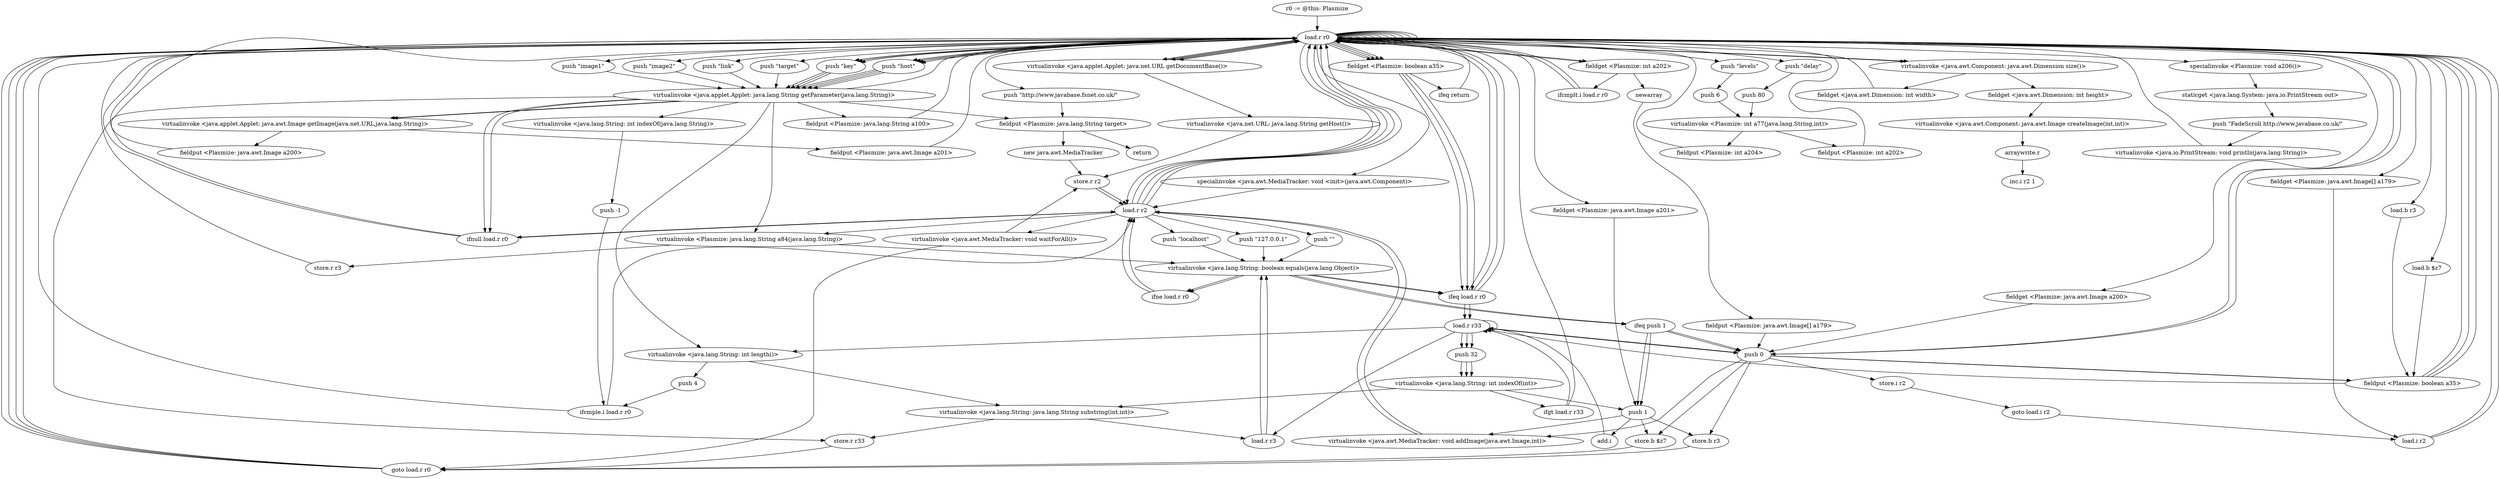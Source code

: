 digraph "" {
    "r0 := @this: Plasmize"
    "load.r r0"
    "r0 := @this: Plasmize"->"load.r r0";
    "load.r r0"->"load.r r0";
    "load.r r0"->"load.r r0";
    "virtualinvoke <java.applet.Applet: java.net.URL getDocumentBase()>"
    "load.r r0"->"virtualinvoke <java.applet.Applet: java.net.URL getDocumentBase()>";
    "virtualinvoke <java.applet.Applet: java.net.URL getDocumentBase()>"->"load.r r0";
    "push \"image1\""
    "load.r r0"->"push \"image1\"";
    "virtualinvoke <java.applet.Applet: java.lang.String getParameter(java.lang.String)>"
    "push \"image1\""->"virtualinvoke <java.applet.Applet: java.lang.String getParameter(java.lang.String)>";
    "virtualinvoke <java.applet.Applet: java.awt.Image getImage(java.net.URL,java.lang.String)>"
    "virtualinvoke <java.applet.Applet: java.lang.String getParameter(java.lang.String)>"->"virtualinvoke <java.applet.Applet: java.awt.Image getImage(java.net.URL,java.lang.String)>";
    "fieldput <Plasmize: java.awt.Image a200>"
    "virtualinvoke <java.applet.Applet: java.awt.Image getImage(java.net.URL,java.lang.String)>"->"fieldput <Plasmize: java.awt.Image a200>";
    "fieldput <Plasmize: java.awt.Image a200>"->"load.r r0";
    "load.r r0"->"load.r r0";
    "load.r r0"->"load.r r0";
    "load.r r0"->"virtualinvoke <java.applet.Applet: java.net.URL getDocumentBase()>";
    "virtualinvoke <java.applet.Applet: java.net.URL getDocumentBase()>"->"load.r r0";
    "push \"image2\""
    "load.r r0"->"push \"image2\"";
    "push \"image2\""->"virtualinvoke <java.applet.Applet: java.lang.String getParameter(java.lang.String)>";
    "virtualinvoke <java.applet.Applet: java.lang.String getParameter(java.lang.String)>"->"virtualinvoke <java.applet.Applet: java.awt.Image getImage(java.net.URL,java.lang.String)>";
    "fieldput <Plasmize: java.awt.Image a201>"
    "virtualinvoke <java.applet.Applet: java.awt.Image getImage(java.net.URL,java.lang.String)>"->"fieldput <Plasmize: java.awt.Image a201>";
    "fieldput <Plasmize: java.awt.Image a201>"->"load.r r0";
    "load.r r0"->"load.r r0";
    "push \"delay\""
    "load.r r0"->"push \"delay\"";
    "push 80"
    "push \"delay\""->"push 80";
    "virtualinvoke <Plasmize: int a77(java.lang.String,int)>"
    "push 80"->"virtualinvoke <Plasmize: int a77(java.lang.String,int)>";
    "fieldput <Plasmize: int a204>"
    "virtualinvoke <Plasmize: int a77(java.lang.String,int)>"->"fieldput <Plasmize: int a204>";
    "fieldput <Plasmize: int a204>"->"load.r r0";
    "load.r r0"->"load.r r0";
    "push \"link\""
    "load.r r0"->"push \"link\"";
    "push \"link\""->"virtualinvoke <java.applet.Applet: java.lang.String getParameter(java.lang.String)>";
    "fieldput <Plasmize: java.lang.String a100>"
    "virtualinvoke <java.applet.Applet: java.lang.String getParameter(java.lang.String)>"->"fieldput <Plasmize: java.lang.String a100>";
    "fieldput <Plasmize: java.lang.String a100>"->"load.r r0";
    "load.r r0"->"load.r r0";
    "push \"target\""
    "load.r r0"->"push \"target\"";
    "push \"target\""->"virtualinvoke <java.applet.Applet: java.lang.String getParameter(java.lang.String)>";
    "fieldput <Plasmize: java.lang.String target>"
    "virtualinvoke <java.applet.Applet: java.lang.String getParameter(java.lang.String)>"->"fieldput <Plasmize: java.lang.String target>";
    "new java.awt.MediaTracker"
    "fieldput <Plasmize: java.lang.String target>"->"new java.awt.MediaTracker";
    "store.r r2"
    "new java.awt.MediaTracker"->"store.r r2";
    "load.r r2"
    "store.r r2"->"load.r r2";
    "load.r r2"->"load.r r0";
    "specialinvoke <java.awt.MediaTracker: void <init>(java.awt.Component)>"
    "load.r r0"->"specialinvoke <java.awt.MediaTracker: void <init>(java.awt.Component)>";
    "specialinvoke <java.awt.MediaTracker: void <init>(java.awt.Component)>"->"load.r r2";
    "load.r r2"->"load.r r0";
    "fieldget <Plasmize: java.awt.Image a200>"
    "load.r r0"->"fieldget <Plasmize: java.awt.Image a200>";
    "push 0"
    "fieldget <Plasmize: java.awt.Image a200>"->"push 0";
    "virtualinvoke <java.awt.MediaTracker: void addImage(java.awt.Image,int)>"
    "push 0"->"virtualinvoke <java.awt.MediaTracker: void addImage(java.awt.Image,int)>";
    "virtualinvoke <java.awt.MediaTracker: void addImage(java.awt.Image,int)>"->"load.r r2";
    "load.r r2"->"load.r r0";
    "fieldget <Plasmize: java.awt.Image a201>"
    "load.r r0"->"fieldget <Plasmize: java.awt.Image a201>";
    "push 1"
    "fieldget <Plasmize: java.awt.Image a201>"->"push 1";
    "push 1"->"virtualinvoke <java.awt.MediaTracker: void addImage(java.awt.Image,int)>";
    "virtualinvoke <java.awt.MediaTracker: void addImage(java.awt.Image,int)>"->"load.r r2";
    "virtualinvoke <java.awt.MediaTracker: void waitForAll()>"
    "load.r r2"->"virtualinvoke <java.awt.MediaTracker: void waitForAll()>";
    "goto load.r r0"
    "virtualinvoke <java.awt.MediaTracker: void waitForAll()>"->"goto load.r r0";
    "goto load.r r0"->"load.r r0";
    "load.r r0"->"load.r r0";
    "push \"levels\""
    "load.r r0"->"push \"levels\"";
    "push 6"
    "push \"levels\""->"push 6";
    "push 6"->"virtualinvoke <Plasmize: int a77(java.lang.String,int)>";
    "fieldput <Plasmize: int a202>"
    "virtualinvoke <Plasmize: int a77(java.lang.String,int)>"->"fieldput <Plasmize: int a202>";
    "fieldput <Plasmize: int a202>"->"load.r r0";
    "load.r r0"->"load.r r0";
    "fieldget <Plasmize: int a202>"
    "load.r r0"->"fieldget <Plasmize: int a202>";
    "newarray"
    "fieldget <Plasmize: int a202>"->"newarray";
    "fieldput <Plasmize: java.awt.Image[] a179>"
    "newarray"->"fieldput <Plasmize: java.awt.Image[] a179>";
    "fieldput <Plasmize: java.awt.Image[] a179>"->"push 0";
    "store.i r2"
    "push 0"->"store.i r2";
    "goto load.i r2"
    "store.i r2"->"goto load.i r2";
    "load.i r2"
    "goto load.i r2"->"load.i r2";
    "load.i r2"->"load.r r0";
    "load.r r0"->"fieldget <Plasmize: int a202>";
    "ifcmplt.i load.r r0"
    "fieldget <Plasmize: int a202>"->"ifcmplt.i load.r r0";
    "ifcmplt.i load.r r0"->"load.r r0";
    "specialinvoke <Plasmize: void a206()>"
    "load.r r0"->"specialinvoke <Plasmize: void a206()>";
    "staticget <java.lang.System: java.io.PrintStream out>"
    "specialinvoke <Plasmize: void a206()>"->"staticget <java.lang.System: java.io.PrintStream out>";
    "push \"FadeScroll http://www.javabase.co.uk/\""
    "staticget <java.lang.System: java.io.PrintStream out>"->"push \"FadeScroll http://www.javabase.co.uk/\"";
    "virtualinvoke <java.io.PrintStream: void println(java.lang.String)>"
    "push \"FadeScroll http://www.javabase.co.uk/\""->"virtualinvoke <java.io.PrintStream: void println(java.lang.String)>";
    "virtualinvoke <java.io.PrintStream: void println(java.lang.String)>"->"load.r r0";
    "load.r r0"->"virtualinvoke <java.applet.Applet: java.net.URL getDocumentBase()>";
    "virtualinvoke <java.net.URL: java.lang.String getHost()>"
    "virtualinvoke <java.applet.Applet: java.net.URL getDocumentBase()>"->"virtualinvoke <java.net.URL: java.lang.String getHost()>";
    "virtualinvoke <java.net.URL: java.lang.String getHost()>"->"store.r r2";
    "store.r r2"->"load.r r2";
    "ifnull load.r r0"
    "load.r r2"->"ifnull load.r r0";
    "ifnull load.r r0"->"load.r r2";
    "push \"localhost\""
    "load.r r2"->"push \"localhost\"";
    "virtualinvoke <java.lang.String: boolean equals(java.lang.Object)>"
    "push \"localhost\""->"virtualinvoke <java.lang.String: boolean equals(java.lang.Object)>";
    "ifne load.r r0"
    "virtualinvoke <java.lang.String: boolean equals(java.lang.Object)>"->"ifne load.r r0";
    "ifne load.r r0"->"load.r r2";
    "push \"127.0.0.1\""
    "load.r r2"->"push \"127.0.0.1\"";
    "push \"127.0.0.1\""->"virtualinvoke <java.lang.String: boolean equals(java.lang.Object)>";
    "virtualinvoke <java.lang.String: boolean equals(java.lang.Object)>"->"ifne load.r r0";
    "ifne load.r r0"->"load.r r2";
    "push \"\""
    "load.r r2"->"push \"\"";
    "push \"\""->"virtualinvoke <java.lang.String: boolean equals(java.lang.Object)>";
    "ifeq load.r r0"
    "virtualinvoke <java.lang.String: boolean equals(java.lang.Object)>"->"ifeq load.r r0";
    "ifeq load.r r0"->"load.r r0";
    "load.r r0"->"push 0";
    "fieldput <Plasmize: boolean a35>"
    "push 0"->"fieldput <Plasmize: boolean a35>";
    "fieldput <Plasmize: boolean a35>"->"load.r r0";
    "push \"key\""
    "load.r r0"->"push \"key\"";
    "push \"key\""->"virtualinvoke <java.applet.Applet: java.lang.String getParameter(java.lang.String)>";
    "virtualinvoke <java.applet.Applet: java.lang.String getParameter(java.lang.String)>"->"ifnull load.r r0";
    "ifnull load.r r0"->"load.r r0";
    "load.r r0"->"load.r r2";
    "virtualinvoke <Plasmize: java.lang.String a84(java.lang.String)>"
    "load.r r2"->"virtualinvoke <Plasmize: java.lang.String a84(java.lang.String)>";
    "store.r r3"
    "virtualinvoke <Plasmize: java.lang.String a84(java.lang.String)>"->"store.r r3";
    "store.r r3"->"load.r r0";
    "load.r r0"->"push \"key\"";
    "push \"key\""->"virtualinvoke <java.applet.Applet: java.lang.String getParameter(java.lang.String)>";
    "store.r r33"
    "virtualinvoke <java.applet.Applet: java.lang.String getParameter(java.lang.String)>"->"store.r r33";
    "store.r r33"->"goto load.r r0";
    "goto load.r r0"->"load.r r0";
    "fieldget <Plasmize: boolean a35>"
    "load.r r0"->"fieldget <Plasmize: boolean a35>";
    "fieldget <Plasmize: boolean a35>"->"ifeq load.r r0";
    "load.r r33"
    "ifeq load.r r0"->"load.r r33";
    "push 32"
    "load.r r33"->"push 32";
    "virtualinvoke <java.lang.String: int indexOf(int)>"
    "push 32"->"virtualinvoke <java.lang.String: int indexOf(int)>";
    "ifgt load.r r33"
    "virtualinvoke <java.lang.String: int indexOf(int)>"->"ifgt load.r r33";
    "ifgt load.r r33"->"load.r r0";
    "load.r r0"->"fieldget <Plasmize: boolean a35>";
    "fieldget <Plasmize: boolean a35>"->"ifeq load.r r0";
    "ifeq load.r r0"->"load.r r33";
    "load.r r3"
    "load.r r33"->"load.r r3";
    "load.r r3"->"virtualinvoke <java.lang.String: boolean equals(java.lang.Object)>";
    "ifeq push 1"
    "virtualinvoke <java.lang.String: boolean equals(java.lang.Object)>"->"ifeq push 1";
    "ifeq push 1"->"push 0";
    "store.b r3"
    "push 0"->"store.b r3";
    "store.b r3"->"goto load.r r0";
    "goto load.r r0"->"load.r r0";
    "load.b r3"
    "load.r r0"->"load.b r3";
    "load.b r3"->"fieldput <Plasmize: boolean a35>";
    "fieldput <Plasmize: boolean a35>"->"load.r r0";
    "load.r r0"->"fieldget <Plasmize: boolean a35>";
    "fieldget <Plasmize: boolean a35>"->"ifeq load.r r0";
    "ifeq load.r r0"->"load.r r0";
    "push \"host\""
    "load.r r0"->"push \"host\"";
    "push \"host\""->"virtualinvoke <java.applet.Applet: java.lang.String getParameter(java.lang.String)>";
    "virtualinvoke <java.applet.Applet: java.lang.String getParameter(java.lang.String)>"->"ifnull load.r r0";
    "ifnull load.r r0"->"load.r r0";
    "load.r r0"->"push \"host\"";
    "push \"host\""->"virtualinvoke <java.applet.Applet: java.lang.String getParameter(java.lang.String)>";
    "virtualinvoke <java.lang.String: int length()>"
    "virtualinvoke <java.applet.Applet: java.lang.String getParameter(java.lang.String)>"->"virtualinvoke <java.lang.String: int length()>";
    "push 4"
    "virtualinvoke <java.lang.String: int length()>"->"push 4";
    "ifcmple.i load.r r0"
    "push 4"->"ifcmple.i load.r r0";
    "ifcmple.i load.r r0"->"load.r r2";
    "load.r r2"->"load.r r0";
    "load.r r0"->"push \"host\"";
    "push \"host\""->"virtualinvoke <java.applet.Applet: java.lang.String getParameter(java.lang.String)>";
    "virtualinvoke <java.lang.String: int indexOf(java.lang.String)>"
    "virtualinvoke <java.applet.Applet: java.lang.String getParameter(java.lang.String)>"->"virtualinvoke <java.lang.String: int indexOf(java.lang.String)>";
    "push -1"
    "virtualinvoke <java.lang.String: int indexOf(java.lang.String)>"->"push -1";
    "push -1"->"ifcmple.i load.r r0";
    "ifcmple.i load.r r0"->"load.r r0";
    "load.r r0"->"push \"key\"";
    "push \"key\""->"virtualinvoke <java.applet.Applet: java.lang.String getParameter(java.lang.String)>";
    "virtualinvoke <java.applet.Applet: java.lang.String getParameter(java.lang.String)>"->"load.r r0";
    "load.r r0"->"load.r r0";
    "load.r r0"->"push \"host\"";
    "push \"host\""->"virtualinvoke <java.applet.Applet: java.lang.String getParameter(java.lang.String)>";
    "virtualinvoke <java.applet.Applet: java.lang.String getParameter(java.lang.String)>"->"virtualinvoke <Plasmize: java.lang.String a84(java.lang.String)>";
    "virtualinvoke <Plasmize: java.lang.String a84(java.lang.String)>"->"virtualinvoke <java.lang.String: boolean equals(java.lang.Object)>";
    "virtualinvoke <java.lang.String: boolean equals(java.lang.Object)>"->"ifeq load.r r0";
    "ifeq load.r r0"->"load.r r0";
    "load.r r0"->"push 0";
    "push 0"->"fieldput <Plasmize: boolean a35>";
    "fieldput <Plasmize: boolean a35>"->"load.r r0";
    "load.r r0"->"fieldget <Plasmize: boolean a35>";
    "ifeq return"
    "fieldget <Plasmize: boolean a35>"->"ifeq return";
    "ifeq return"->"load.r r0";
    "push \"http://www.javabase.fsnet.co.uk/\""
    "load.r r0"->"push \"http://www.javabase.fsnet.co.uk/\"";
    "push \"http://www.javabase.fsnet.co.uk/\""->"fieldput <Plasmize: java.lang.String target>";
    "return"
    "fieldput <Plasmize: java.lang.String target>"->"return";
    "ifeq push 1"->"push 1";
    "push 1"->"store.b r3";
    "ifgt load.r r33"->"load.r r33";
    "load.r r33"->"push 0";
    "push 0"->"load.r r33";
    "load.r r33"->"push 32";
    "push 32"->"virtualinvoke <java.lang.String: int indexOf(int)>";
    "virtualinvoke <java.lang.String: java.lang.String substring(int,int)>"
    "virtualinvoke <java.lang.String: int indexOf(int)>"->"virtualinvoke <java.lang.String: java.lang.String substring(int,int)>";
    "virtualinvoke <java.lang.String: java.lang.String substring(int,int)>"->"load.r r3";
    "load.r r3"->"virtualinvoke <java.lang.String: boolean equals(java.lang.Object)>";
    "virtualinvoke <java.lang.String: boolean equals(java.lang.Object)>"->"ifeq push 1";
    "ifeq push 1"->"push 0";
    "store.b $z7"
    "push 0"->"store.b $z7";
    "store.b $z7"->"goto load.r r0";
    "goto load.r r0"->"load.r r0";
    "load.b $z7"
    "load.r r0"->"load.b $z7";
    "load.b $z7"->"fieldput <Plasmize: boolean a35>";
    "fieldput <Plasmize: boolean a35>"->"load.r r33";
    "load.r r33"->"load.r r33";
    "load.r r33"->"push 32";
    "push 32"->"virtualinvoke <java.lang.String: int indexOf(int)>";
    "virtualinvoke <java.lang.String: int indexOf(int)>"->"push 1";
    "add.i"
    "push 1"->"add.i";
    "add.i"->"load.r r33";
    "load.r r33"->"virtualinvoke <java.lang.String: int length()>";
    "virtualinvoke <java.lang.String: int length()>"->"virtualinvoke <java.lang.String: java.lang.String substring(int,int)>";
    "virtualinvoke <java.lang.String: java.lang.String substring(int,int)>"->"store.r r33";
    "ifeq push 1"->"push 1";
    "push 1"->"store.b $z7";
    "ifcmplt.i load.r r0"->"load.r r0";
    "fieldget <Plasmize: java.awt.Image[] a179>"
    "load.r r0"->"fieldget <Plasmize: java.awt.Image[] a179>";
    "fieldget <Plasmize: java.awt.Image[] a179>"->"load.i r2";
    "load.i r2"->"load.r r0";
    "load.r r0"->"load.r r0";
    "virtualinvoke <java.awt.Component: java.awt.Dimension size()>"
    "load.r r0"->"virtualinvoke <java.awt.Component: java.awt.Dimension size()>";
    "fieldget <java.awt.Dimension: int width>"
    "virtualinvoke <java.awt.Component: java.awt.Dimension size()>"->"fieldget <java.awt.Dimension: int width>";
    "fieldget <java.awt.Dimension: int width>"->"load.r r0";
    "load.r r0"->"virtualinvoke <java.awt.Component: java.awt.Dimension size()>";
    "fieldget <java.awt.Dimension: int height>"
    "virtualinvoke <java.awt.Component: java.awt.Dimension size()>"->"fieldget <java.awt.Dimension: int height>";
    "virtualinvoke <java.awt.Component: java.awt.Image createImage(int,int)>"
    "fieldget <java.awt.Dimension: int height>"->"virtualinvoke <java.awt.Component: java.awt.Image createImage(int,int)>";
    "arraywrite.r"
    "virtualinvoke <java.awt.Component: java.awt.Image createImage(int,int)>"->"arraywrite.r";
    "inc.i r2 1"
    "arraywrite.r"->"inc.i r2 1";
    "virtualinvoke <java.awt.MediaTracker: void waitForAll()>"->"store.r r2";
}

